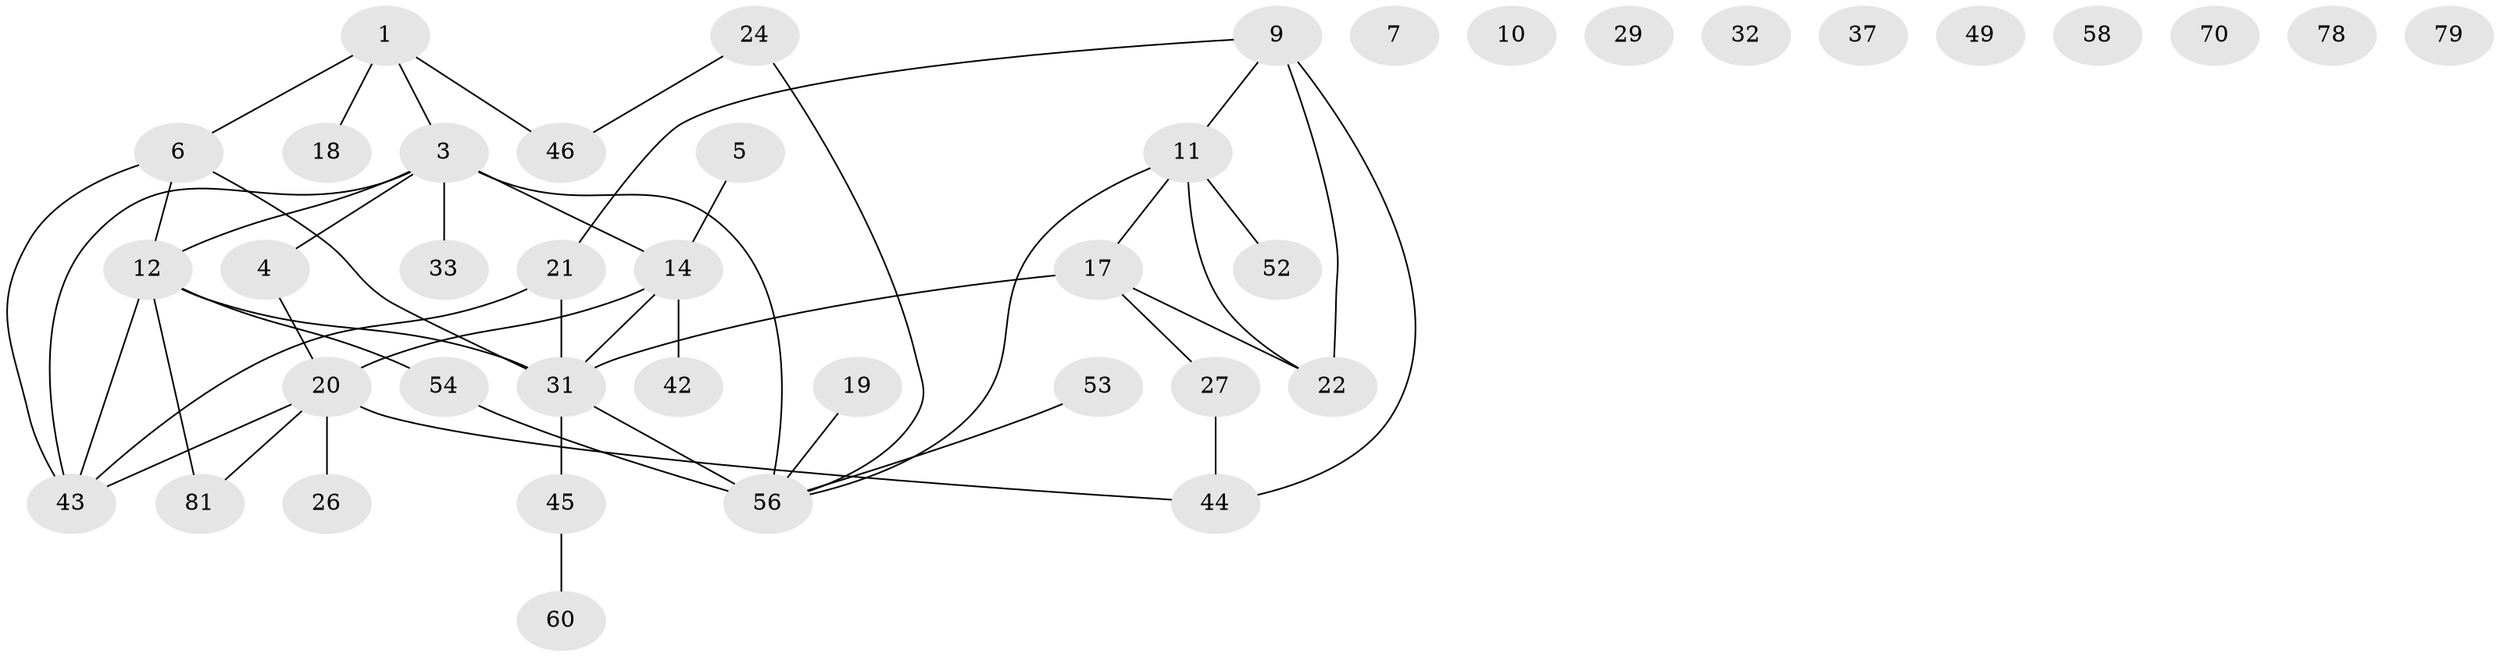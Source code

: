 // original degree distribution, {3: 0.2073170731707317, 2: 0.25609756097560976, 5: 0.08536585365853659, 1: 0.18292682926829268, 0: 0.10975609756097561, 4: 0.13414634146341464, 6: 0.012195121951219513, 9: 0.012195121951219513}
// Generated by graph-tools (version 1.1) at 2025/13/03/09/25 04:13:10]
// undirected, 41 vertices, 48 edges
graph export_dot {
graph [start="1"]
  node [color=gray90,style=filled];
  1 [super="+2+23+8"];
  3 [super="+28+59+73"];
  4;
  5;
  6 [super="+15"];
  7;
  9 [super="+55+69"];
  10 [super="+30+39"];
  11 [super="+13+16"];
  12 [super="+34"];
  14 [super="+38+63"];
  17 [super="+48"];
  18 [super="+65"];
  19 [super="+36"];
  20 [super="+25+64"];
  21;
  22;
  24;
  26;
  27 [super="+75"];
  29;
  31 [super="+72+51+61+35"];
  32;
  33;
  37;
  42;
  43 [super="+50+47+57"];
  44;
  45;
  46;
  49;
  52;
  53;
  54;
  56 [super="+62+68+71+67"];
  58;
  60;
  70;
  78;
  79;
  81 [super="+82"];
  1 -- 6;
  1 -- 3;
  1 -- 46;
  1 -- 18;
  3 -- 56 [weight=4];
  3 -- 33;
  3 -- 4;
  3 -- 43 [weight=2];
  3 -- 12;
  3 -- 14;
  4 -- 20;
  5 -- 14;
  6 -- 31;
  6 -- 43;
  6 -- 12;
  9 -- 22;
  9 -- 11;
  9 -- 44;
  9 -- 21;
  11 -- 22;
  11 -- 17;
  11 -- 56;
  11 -- 52;
  12 -- 54 [weight=2];
  12 -- 31 [weight=3];
  12 -- 81;
  12 -- 43;
  14 -- 42;
  14 -- 31;
  14 -- 20;
  17 -- 27;
  17 -- 22;
  17 -- 31;
  19 -- 56;
  20 -- 81;
  20 -- 26;
  20 -- 43;
  20 -- 44;
  21 -- 31;
  21 -- 43;
  24 -- 46;
  24 -- 56;
  27 -- 44;
  31 -- 56 [weight=5];
  31 -- 45;
  45 -- 60;
  53 -- 56;
  54 -- 56;
}
